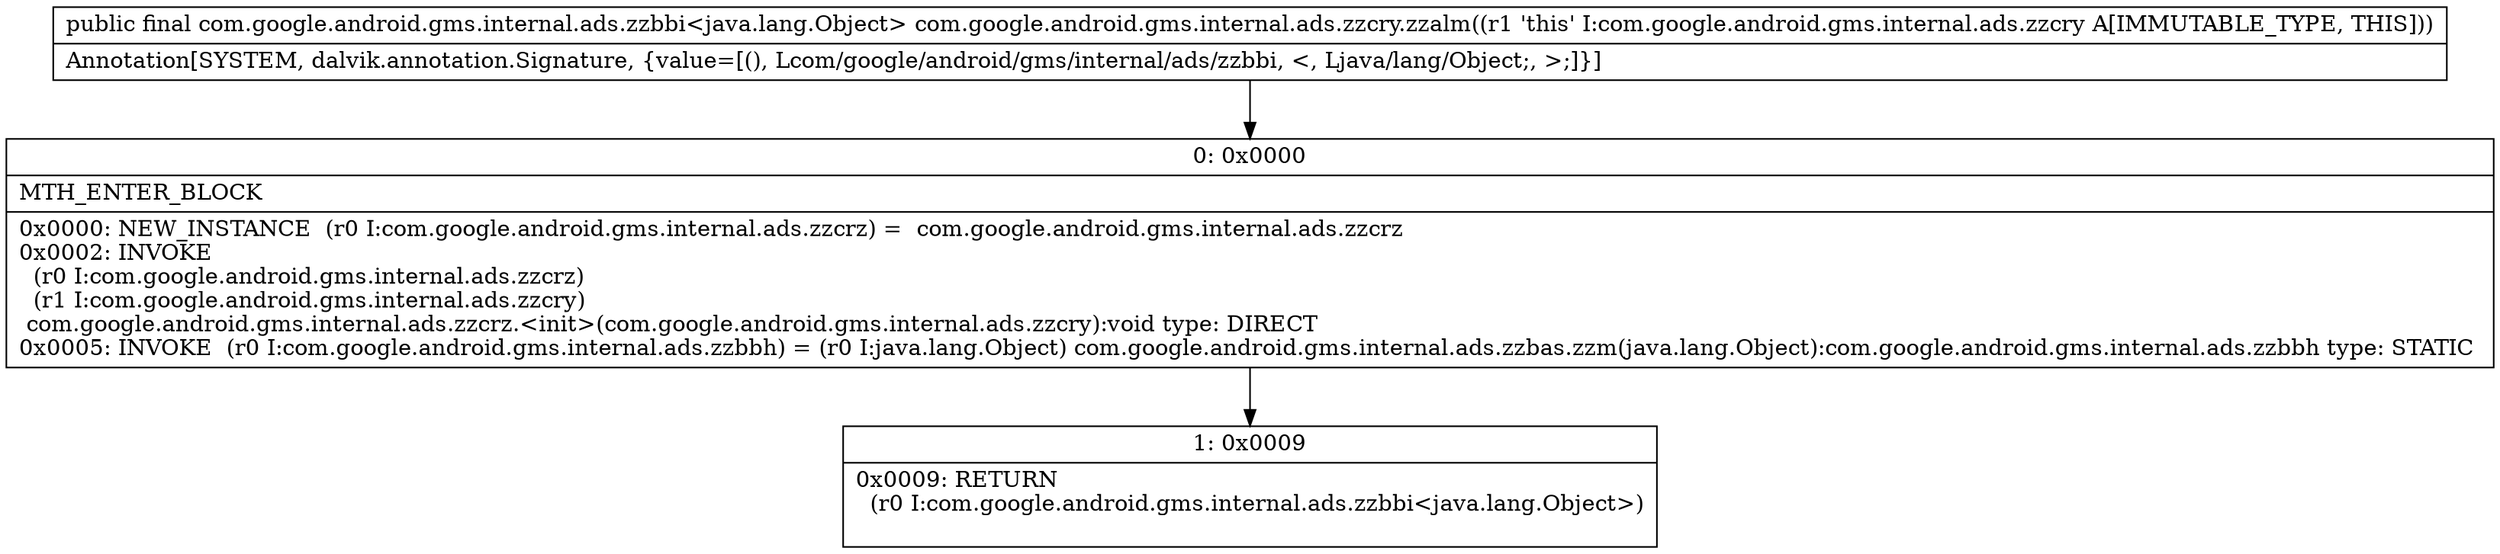 digraph "CFG forcom.google.android.gms.internal.ads.zzcry.zzalm()Lcom\/google\/android\/gms\/internal\/ads\/zzbbi;" {
Node_0 [shape=record,label="{0\:\ 0x0000|MTH_ENTER_BLOCK\l|0x0000: NEW_INSTANCE  (r0 I:com.google.android.gms.internal.ads.zzcrz) =  com.google.android.gms.internal.ads.zzcrz \l0x0002: INVOKE  \l  (r0 I:com.google.android.gms.internal.ads.zzcrz)\l  (r1 I:com.google.android.gms.internal.ads.zzcry)\l com.google.android.gms.internal.ads.zzcrz.\<init\>(com.google.android.gms.internal.ads.zzcry):void type: DIRECT \l0x0005: INVOKE  (r0 I:com.google.android.gms.internal.ads.zzbbh) = (r0 I:java.lang.Object) com.google.android.gms.internal.ads.zzbas.zzm(java.lang.Object):com.google.android.gms.internal.ads.zzbbh type: STATIC \l}"];
Node_1 [shape=record,label="{1\:\ 0x0009|0x0009: RETURN  \l  (r0 I:com.google.android.gms.internal.ads.zzbbi\<java.lang.Object\>)\l \l}"];
MethodNode[shape=record,label="{public final com.google.android.gms.internal.ads.zzbbi\<java.lang.Object\> com.google.android.gms.internal.ads.zzcry.zzalm((r1 'this' I:com.google.android.gms.internal.ads.zzcry A[IMMUTABLE_TYPE, THIS]))  | Annotation[SYSTEM, dalvik.annotation.Signature, \{value=[(), Lcom\/google\/android\/gms\/internal\/ads\/zzbbi, \<, Ljava\/lang\/Object;, \>;]\}]\l}"];
MethodNode -> Node_0;
Node_0 -> Node_1;
}

